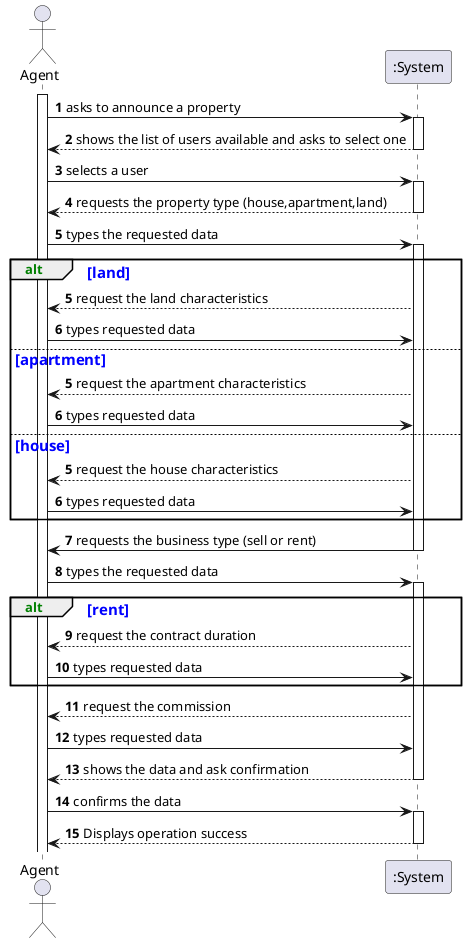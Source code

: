 @startuml
'alt styling
skinparam SequenceGroupHeaderFontColor green
skinparam SequenceGroupFontColor blue
skinparam SequenceGroupFontSize 15
'Middle text styling
'skinparam sequenceMessageAlign center
'skinparam sequenceMessageAlign direction
autonumber

actor "Agent" as A

participant ":System" as System

activate A

        A -> System : asks to announce a property
    activate System

    System --> A : shows the list of users available and asks to select one
    deactivate System

    A -> System : selects a user
    activate System

        'if statement
        System --> A : requests the property type (house,apartment,land)
    deactivate System

    A -> System : types the requested data
    activate System

        alt land

            autonumber 5

            System-->A : request the land characteristics
            A -> System : types requested data
        else apartment

            autonumber 5
            System-->A : request the apartment characteristics
            A -> System : types requested data

        else house

            autonumber 5

            System-->A : request the house characteristics
            A -> System : types requested data
        end

        System -> A : requests the business type (sell or rent)
    deactivate System

    A -> System : types the requested data
    activate System

        alt rent

            System-->A : request the contract duration
            A -> System : types requested data
        end

        System-->A : request the commission
        A -> System : types requested data
        System --> A : shows the data and ask confirmation
    deactivate System

    A -> System : confirms the data
    activate System

        'Final Part
        System --> A : Displays operation success
    deactivate System
@enduml